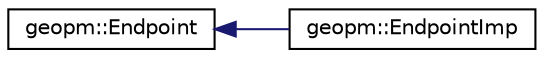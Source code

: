 digraph "Graphical Class Hierarchy"
{
 // LATEX_PDF_SIZE
  edge [fontname="Helvetica",fontsize="10",labelfontname="Helvetica",labelfontsize="10"];
  node [fontname="Helvetica",fontsize="10",shape=record];
  rankdir="LR";
  Node0 [label="geopm::Endpoint",height=0.2,width=0.4,color="black", fillcolor="white", style="filled",URL="$classgeopm_1_1_endpoint.html",tooltip=" "];
  Node0 -> Node1 [dir="back",color="midnightblue",fontsize="10",style="solid",fontname="Helvetica"];
  Node1 [label="geopm::EndpointImp",height=0.2,width=0.4,color="black", fillcolor="white", style="filled",URL="$classgeopm_1_1_endpoint_imp.html",tooltip=" "];
}
